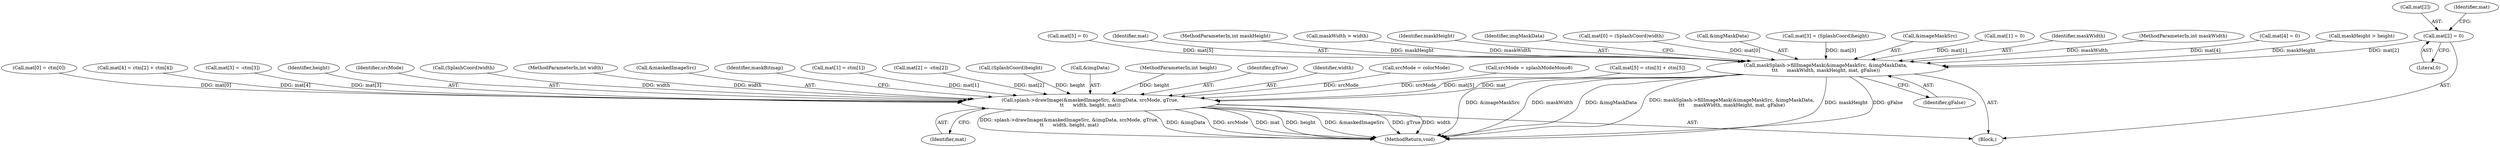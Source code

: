 digraph "0_poppler_7b2d314a61fd0e12f47c62996cb49ec0d1ba747a_11@array" {
"1000189" [label="(Call,mat[2] = 0)"];
"1000264" [label="(Call,maskSplash->fillImageMask(&imageMaskSrc, &imgMaskData,\n\t\t\t      maskWidth, maskHeight, mat, gFalse))"];
"1000683" [label="(Call,splash->drawImage(&maskedImageSrc, &imgData, srcMode, gTrue,\n\t\t      width, height, mat))"];
"1000190" [label="(Call,mat[2])"];
"1000177" [label="(Call,mat[0] = (SplashCoord)width)"];
"1000267" [label="(Call,&imgMaskData)"];
"1000194" [label="(Call,mat[3] = (SplashCoord)height)"];
"1000694" [label="(Identifier,maskBitmap)"];
"1000289" [label="(Call,mat[1] = ctm[1])"];
"1000265" [label="(Call,&imageMaskSrc)"];
"1000703" [label="(MethodReturn,void)"];
"1000184" [label="(Call,mat[1] = 0)"];
"1000264" [label="(Call,maskSplash->fillImageMask(&imageMaskSrc, &imgMaskData,\n\t\t\t      maskWidth, maskHeight, mat, gFalse))"];
"1000296" [label="(Call,mat[2] = -ctm[2])"];
"1000198" [label="(Call,(SplashCoord)height)"];
"1000686" [label="(Call,&imgData)"];
"1000105" [label="(MethodParameterIn,int height)"];
"1000269" [label="(Identifier,maskWidth)"];
"1000272" [label="(Identifier,gFalse)"];
"1000108" [label="(MethodParameterIn,int maskWidth)"];
"1000689" [label="(Identifier,gTrue)"];
"1000690" [label="(Identifier,width)"];
"1000201" [label="(Call,mat[4] = 0)"];
"1000680" [label="(Call,srcMode = colorMode)"];
"1000189" [label="(Call,mat[2] = 0)"];
"1000176" [label="(Block,)"];
"1000675" [label="(Call,srcMode = splashModeMono8)"];
"1000692" [label="(Identifier,mat)"];
"1000135" [label="(Call,maskHeight > height)"];
"1000323" [label="(Call,mat[5] = ctm[3] + ctm[5])"];
"1000282" [label="(Call,mat[0] = ctm[0])"];
"1000206" [label="(Call,mat[5] = 0)"];
"1000196" [label="(Identifier,mat)"];
"1000271" [label="(Identifier,mat)"];
"1000312" [label="(Call,mat[4] = ctm[2] + ctm[4])"];
"1000109" [label="(MethodParameterIn,int maskHeight)"];
"1000132" [label="(Call,maskWidth > width)"];
"1000304" [label="(Call,mat[3] = -ctm[3])"];
"1000691" [label="(Identifier,height)"];
"1000683" [label="(Call,splash->drawImage(&maskedImageSrc, &imgData, srcMode, gTrue,\n\t\t      width, height, mat))"];
"1000688" [label="(Identifier,srcMode)"];
"1000193" [label="(Literal,0)"];
"1000181" [label="(Call,(SplashCoord)width)"];
"1000270" [label="(Identifier,maskHeight)"];
"1000104" [label="(MethodParameterIn,int width)"];
"1000684" [label="(Call,&maskedImageSrc)"];
"1000274" [label="(Identifier,imgMaskData)"];
"1000189" -> "1000176"  [label="AST: "];
"1000189" -> "1000193"  [label="CFG: "];
"1000190" -> "1000189"  [label="AST: "];
"1000193" -> "1000189"  [label="AST: "];
"1000196" -> "1000189"  [label="CFG: "];
"1000189" -> "1000264"  [label="DDG: mat[2]"];
"1000264" -> "1000176"  [label="AST: "];
"1000264" -> "1000272"  [label="CFG: "];
"1000265" -> "1000264"  [label="AST: "];
"1000267" -> "1000264"  [label="AST: "];
"1000269" -> "1000264"  [label="AST: "];
"1000270" -> "1000264"  [label="AST: "];
"1000271" -> "1000264"  [label="AST: "];
"1000272" -> "1000264"  [label="AST: "];
"1000274" -> "1000264"  [label="CFG: "];
"1000264" -> "1000703"  [label="DDG: &imageMaskSrc"];
"1000264" -> "1000703"  [label="DDG: maskWidth"];
"1000264" -> "1000703"  [label="DDG: &imgMaskData"];
"1000264" -> "1000703"  [label="DDG: maskSplash->fillImageMask(&imageMaskSrc, &imgMaskData,\n\t\t\t      maskWidth, maskHeight, mat, gFalse)"];
"1000264" -> "1000703"  [label="DDG: maskHeight"];
"1000264" -> "1000703"  [label="DDG: gFalse"];
"1000108" -> "1000264"  [label="DDG: maskWidth"];
"1000132" -> "1000264"  [label="DDG: maskWidth"];
"1000109" -> "1000264"  [label="DDG: maskHeight"];
"1000135" -> "1000264"  [label="DDG: maskHeight"];
"1000177" -> "1000264"  [label="DDG: mat[0]"];
"1000184" -> "1000264"  [label="DDG: mat[1]"];
"1000194" -> "1000264"  [label="DDG: mat[3]"];
"1000206" -> "1000264"  [label="DDG: mat[5]"];
"1000201" -> "1000264"  [label="DDG: mat[4]"];
"1000264" -> "1000683"  [label="DDG: mat"];
"1000683" -> "1000176"  [label="AST: "];
"1000683" -> "1000692"  [label="CFG: "];
"1000684" -> "1000683"  [label="AST: "];
"1000686" -> "1000683"  [label="AST: "];
"1000688" -> "1000683"  [label="AST: "];
"1000689" -> "1000683"  [label="AST: "];
"1000690" -> "1000683"  [label="AST: "];
"1000691" -> "1000683"  [label="AST: "];
"1000692" -> "1000683"  [label="AST: "];
"1000694" -> "1000683"  [label="CFG: "];
"1000683" -> "1000703"  [label="DDG: &maskedImageSrc"];
"1000683" -> "1000703"  [label="DDG: gTrue"];
"1000683" -> "1000703"  [label="DDG: width"];
"1000683" -> "1000703"  [label="DDG: splash->drawImage(&maskedImageSrc, &imgData, srcMode, gTrue,\n\t\t      width, height, mat)"];
"1000683" -> "1000703"  [label="DDG: &imgData"];
"1000683" -> "1000703"  [label="DDG: srcMode"];
"1000683" -> "1000703"  [label="DDG: mat"];
"1000683" -> "1000703"  [label="DDG: height"];
"1000680" -> "1000683"  [label="DDG: srcMode"];
"1000675" -> "1000683"  [label="DDG: srcMode"];
"1000104" -> "1000683"  [label="DDG: width"];
"1000181" -> "1000683"  [label="DDG: width"];
"1000105" -> "1000683"  [label="DDG: height"];
"1000198" -> "1000683"  [label="DDG: height"];
"1000289" -> "1000683"  [label="DDG: mat[1]"];
"1000312" -> "1000683"  [label="DDG: mat[4]"];
"1000304" -> "1000683"  [label="DDG: mat[3]"];
"1000296" -> "1000683"  [label="DDG: mat[2]"];
"1000323" -> "1000683"  [label="DDG: mat[5]"];
"1000282" -> "1000683"  [label="DDG: mat[0]"];
}
